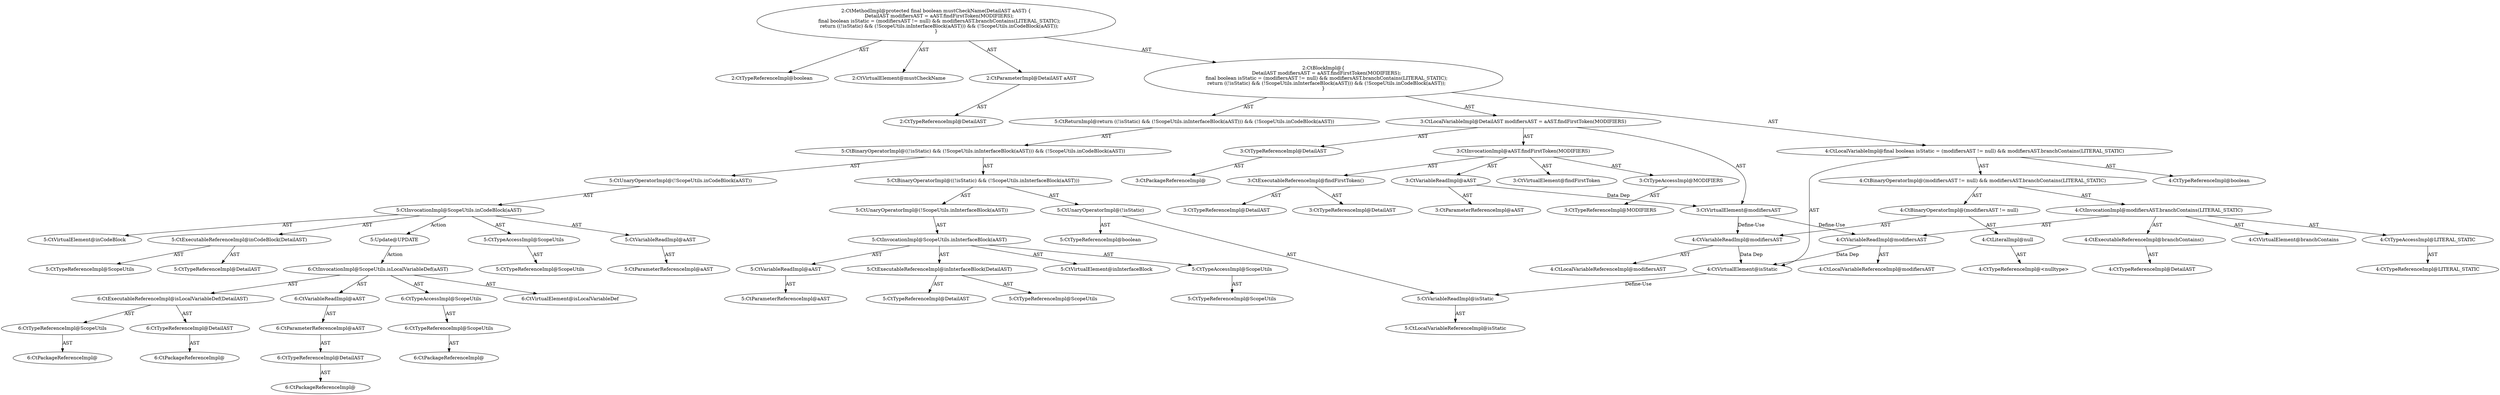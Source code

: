 digraph "mustCheckName#?,DetailAST" {
0 [label="2:CtTypeReferenceImpl@boolean" shape=ellipse]
1 [label="2:CtVirtualElement@mustCheckName" shape=ellipse]
2 [label="2:CtParameterImpl@DetailAST aAST" shape=ellipse]
3 [label="2:CtTypeReferenceImpl@DetailAST" shape=ellipse]
4 [label="3:CtTypeReferenceImpl@DetailAST" shape=ellipse]
5 [label="3:CtPackageReferenceImpl@" shape=ellipse]
6 [label="3:CtExecutableReferenceImpl@findFirstToken()" shape=ellipse]
7 [label="3:CtTypeReferenceImpl@DetailAST" shape=ellipse]
8 [label="3:CtTypeReferenceImpl@DetailAST" shape=ellipse]
9 [label="3:CtVirtualElement@findFirstToken" shape=ellipse]
10 [label="3:CtVariableReadImpl@aAST" shape=ellipse]
11 [label="3:CtParameterReferenceImpl@aAST" shape=ellipse]
12 [label="3:CtTypeAccessImpl@MODIFIERS" shape=ellipse]
13 [label="3:CtTypeReferenceImpl@MODIFIERS" shape=ellipse]
14 [label="3:CtInvocationImpl@aAST.findFirstToken(MODIFIERS)" shape=ellipse]
15 [label="3:CtVirtualElement@modifiersAST" shape=ellipse]
16 [label="3:CtLocalVariableImpl@DetailAST modifiersAST = aAST.findFirstToken(MODIFIERS)" shape=ellipse]
17 [label="4:CtTypeReferenceImpl@boolean" shape=ellipse]
18 [label="4:CtVariableReadImpl@modifiersAST" shape=ellipse]
19 [label="4:CtLocalVariableReferenceImpl@modifiersAST" shape=ellipse]
20 [label="4:CtLiteralImpl@null" shape=ellipse]
21 [label="4:CtTypeReferenceImpl@<nulltype>" shape=ellipse]
22 [label="4:CtBinaryOperatorImpl@(modifiersAST != null)" shape=ellipse]
23 [label="4:CtExecutableReferenceImpl@branchContains()" shape=ellipse]
24 [label="4:CtTypeReferenceImpl@DetailAST" shape=ellipse]
25 [label="4:CtVirtualElement@branchContains" shape=ellipse]
26 [label="4:CtVariableReadImpl@modifiersAST" shape=ellipse]
27 [label="4:CtLocalVariableReferenceImpl@modifiersAST" shape=ellipse]
28 [label="4:CtTypeAccessImpl@LITERAL_STATIC" shape=ellipse]
29 [label="4:CtTypeReferenceImpl@LITERAL_STATIC" shape=ellipse]
30 [label="4:CtInvocationImpl@modifiersAST.branchContains(LITERAL_STATIC)" shape=ellipse]
31 [label="4:CtBinaryOperatorImpl@(modifiersAST != null) && modifiersAST.branchContains(LITERAL_STATIC)" shape=ellipse]
32 [label="4:CtVirtualElement@isStatic" shape=ellipse]
33 [label="4:CtLocalVariableImpl@final boolean isStatic = (modifiersAST != null) && modifiersAST.branchContains(LITERAL_STATIC)" shape=ellipse]
34 [label="5:CtVariableReadImpl@isStatic" shape=ellipse]
35 [label="5:CtLocalVariableReferenceImpl@isStatic" shape=ellipse]
36 [label="5:CtUnaryOperatorImpl@(!isStatic)" shape=ellipse]
37 [label="5:CtTypeReferenceImpl@boolean" shape=ellipse]
38 [label="5:CtExecutableReferenceImpl@inInterfaceBlock(DetailAST)" shape=ellipse]
39 [label="5:CtTypeReferenceImpl@ScopeUtils" shape=ellipse]
40 [label="5:CtTypeReferenceImpl@DetailAST" shape=ellipse]
41 [label="5:CtVirtualElement@inInterfaceBlock" shape=ellipse]
42 [label="5:CtTypeAccessImpl@ScopeUtils" shape=ellipse]
43 [label="5:CtTypeReferenceImpl@ScopeUtils" shape=ellipse]
44 [label="5:CtVariableReadImpl@aAST" shape=ellipse]
45 [label="5:CtParameterReferenceImpl@aAST" shape=ellipse]
46 [label="5:CtInvocationImpl@ScopeUtils.inInterfaceBlock(aAST)" shape=ellipse]
47 [label="5:CtUnaryOperatorImpl@(!ScopeUtils.inInterfaceBlock(aAST))" shape=ellipse]
48 [label="5:CtBinaryOperatorImpl@((!isStatic) && (!ScopeUtils.inInterfaceBlock(aAST)))" shape=ellipse]
49 [label="5:CtExecutableReferenceImpl@inCodeBlock(DetailAST)" shape=ellipse]
50 [label="5:CtTypeReferenceImpl@ScopeUtils" shape=ellipse]
51 [label="5:CtTypeReferenceImpl@DetailAST" shape=ellipse]
52 [label="5:CtVirtualElement@inCodeBlock" shape=ellipse]
53 [label="5:CtTypeAccessImpl@ScopeUtils" shape=ellipse]
54 [label="5:CtTypeReferenceImpl@ScopeUtils" shape=ellipse]
55 [label="5:CtVariableReadImpl@aAST" shape=ellipse]
56 [label="5:CtParameterReferenceImpl@aAST" shape=ellipse]
57 [label="5:CtInvocationImpl@ScopeUtils.inCodeBlock(aAST)" shape=ellipse]
58 [label="5:CtUnaryOperatorImpl@(!ScopeUtils.inCodeBlock(aAST))" shape=ellipse]
59 [label="5:CtBinaryOperatorImpl@((!isStatic) && (!ScopeUtils.inInterfaceBlock(aAST))) && (!ScopeUtils.inCodeBlock(aAST))" shape=ellipse]
60 [label="5:CtReturnImpl@return ((!isStatic) && (!ScopeUtils.inInterfaceBlock(aAST))) && (!ScopeUtils.inCodeBlock(aAST))" shape=ellipse]
61 [label="2:CtBlockImpl@\{
    DetailAST modifiersAST = aAST.findFirstToken(MODIFIERS);
    final boolean isStatic = (modifiersAST != null) && modifiersAST.branchContains(LITERAL_STATIC);
    return ((!isStatic) && (!ScopeUtils.inInterfaceBlock(aAST))) && (!ScopeUtils.inCodeBlock(aAST));
\}" shape=ellipse]
62 [label="2:CtMethodImpl@protected final boolean mustCheckName(DetailAST aAST) \{
    DetailAST modifiersAST = aAST.findFirstToken(MODIFIERS);
    final boolean isStatic = (modifiersAST != null) && modifiersAST.branchContains(LITERAL_STATIC);
    return ((!isStatic) && (!ScopeUtils.inInterfaceBlock(aAST))) && (!ScopeUtils.inCodeBlock(aAST));
\}" shape=ellipse]
63 [label="5:Update@UPDATE" shape=ellipse]
64 [label="6:CtPackageReferenceImpl@" shape=ellipse]
65 [label="6:CtTypeReferenceImpl@ScopeUtils" shape=ellipse]
66 [label="6:CtTypeAccessImpl@ScopeUtils" shape=ellipse]
67 [label="6:CtPackageReferenceImpl@" shape=ellipse]
68 [label="6:CtTypeReferenceImpl@ScopeUtils" shape=ellipse]
69 [label="6:CtPackageReferenceImpl@" shape=ellipse]
70 [label="6:CtTypeReferenceImpl@DetailAST" shape=ellipse]
71 [label="6:CtExecutableReferenceImpl@isLocalVariableDef(DetailAST)" shape=ellipse]
72 [label="6:CtPackageReferenceImpl@" shape=ellipse]
73 [label="6:CtTypeReferenceImpl@DetailAST" shape=ellipse]
74 [label="6:CtParameterReferenceImpl@aAST" shape=ellipse]
75 [label="6:CtVariableReadImpl@aAST" shape=ellipse]
76 [label="6:CtInvocationImpl@ScopeUtils.isLocalVariableDef(aAST)" shape=ellipse]
77 [label="6:CtVirtualElement@isLocalVariableDef" shape=ellipse]
2 -> 3 [label="AST"];
4 -> 5 [label="AST"];
6 -> 7 [label="AST"];
6 -> 8 [label="AST"];
10 -> 11 [label="AST"];
10 -> 15 [label="Data Dep"];
12 -> 13 [label="AST"];
14 -> 9 [label="AST"];
14 -> 10 [label="AST"];
14 -> 6 [label="AST"];
14 -> 12 [label="AST"];
15 -> 18 [label="Define-Use"];
15 -> 26 [label="Define-Use"];
16 -> 15 [label="AST"];
16 -> 4 [label="AST"];
16 -> 14 [label="AST"];
18 -> 19 [label="AST"];
18 -> 32 [label="Data Dep"];
20 -> 21 [label="AST"];
22 -> 18 [label="AST"];
22 -> 20 [label="AST"];
23 -> 24 [label="AST"];
26 -> 27 [label="AST"];
26 -> 32 [label="Data Dep"];
28 -> 29 [label="AST"];
30 -> 25 [label="AST"];
30 -> 26 [label="AST"];
30 -> 23 [label="AST"];
30 -> 28 [label="AST"];
31 -> 22 [label="AST"];
31 -> 30 [label="AST"];
32 -> 34 [label="Define-Use"];
33 -> 32 [label="AST"];
33 -> 17 [label="AST"];
33 -> 31 [label="AST"];
34 -> 35 [label="AST"];
36 -> 37 [label="AST"];
36 -> 34 [label="AST"];
38 -> 39 [label="AST"];
38 -> 40 [label="AST"];
42 -> 43 [label="AST"];
44 -> 45 [label="AST"];
46 -> 41 [label="AST"];
46 -> 42 [label="AST"];
46 -> 38 [label="AST"];
46 -> 44 [label="AST"];
47 -> 46 [label="AST"];
48 -> 36 [label="AST"];
48 -> 47 [label="AST"];
49 -> 50 [label="AST"];
49 -> 51 [label="AST"];
53 -> 54 [label="AST"];
55 -> 56 [label="AST"];
57 -> 52 [label="AST"];
57 -> 53 [label="AST"];
57 -> 49 [label="AST"];
57 -> 55 [label="AST"];
57 -> 63 [label="Action"];
58 -> 57 [label="AST"];
59 -> 48 [label="AST"];
59 -> 58 [label="AST"];
60 -> 59 [label="AST"];
61 -> 16 [label="AST"];
61 -> 33 [label="AST"];
61 -> 60 [label="AST"];
62 -> 1 [label="AST"];
62 -> 0 [label="AST"];
62 -> 2 [label="AST"];
62 -> 61 [label="AST"];
63 -> 76 [label="Action"];
65 -> 64 [label="AST"];
66 -> 65 [label="AST"];
68 -> 67 [label="AST"];
70 -> 69 [label="AST"];
71 -> 68 [label="AST"];
71 -> 70 [label="AST"];
73 -> 72 [label="AST"];
74 -> 73 [label="AST"];
75 -> 74 [label="AST"];
76 -> 77 [label="AST"];
76 -> 66 [label="AST"];
76 -> 71 [label="AST"];
76 -> 75 [label="AST"];
}